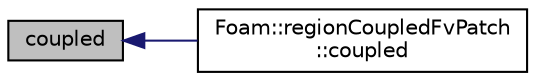 digraph "coupled"
{
  bgcolor="transparent";
  edge [fontname="Helvetica",fontsize="10",labelfontname="Helvetica",labelfontsize="10"];
  node [fontname="Helvetica",fontsize="10",shape=record];
  rankdir="LR";
  Node80 [label="coupled",height=0.2,width=0.4,color="black", fillcolor="grey75", style="filled", fontcolor="black"];
  Node80 -> Node81 [dir="back",color="midnightblue",fontsize="10",style="solid",fontname="Helvetica"];
  Node81 [label="Foam::regionCoupledFvPatch\l::coupled",height=0.2,width=0.4,color="black",URL="$a23681.html#a39c01db0e66d00fe0621a0c7e5fc4ead",tooltip="Return true because this patch is coupled. "];
}
